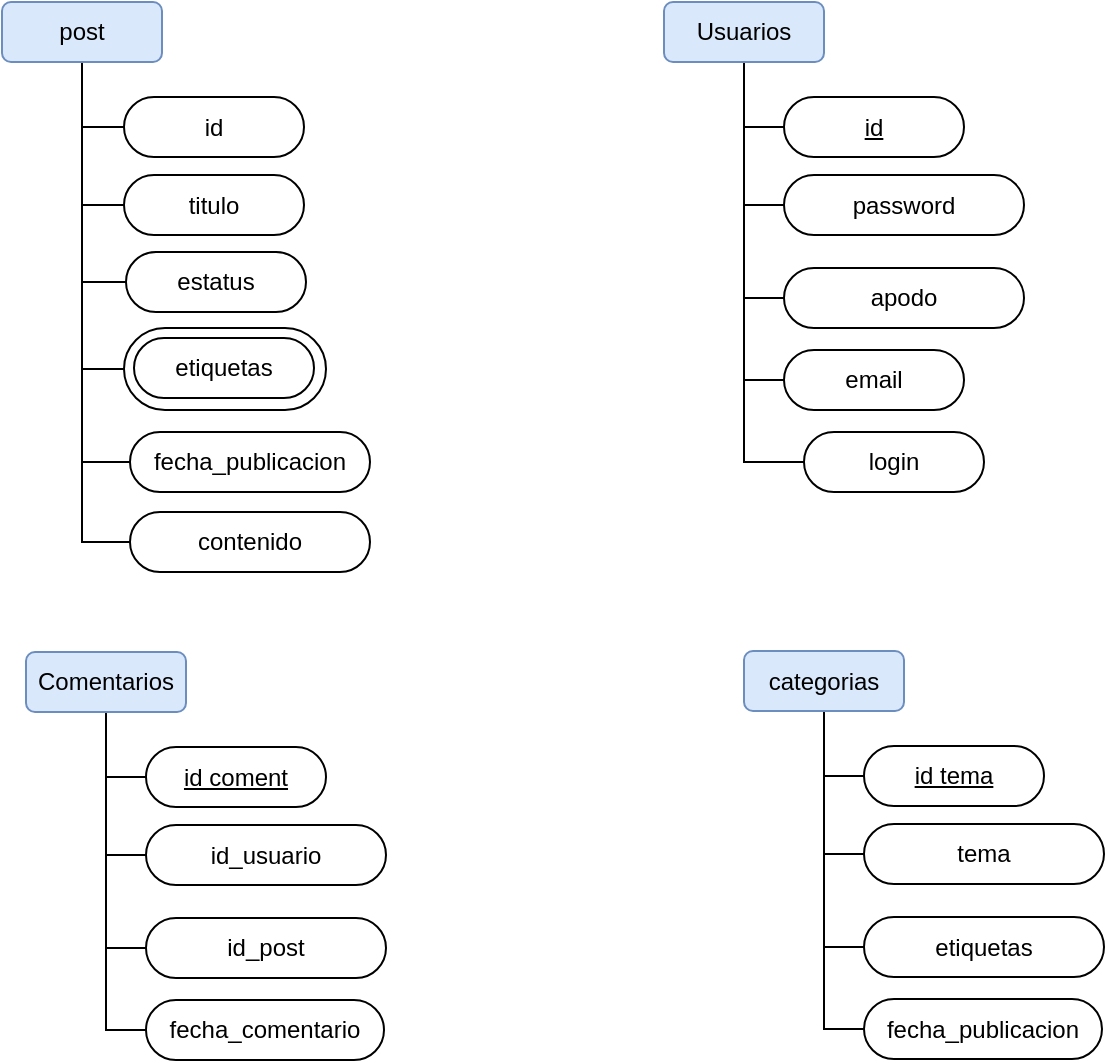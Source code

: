 <mxfile version="12.2.4" pages="2"><diagram id="hnIcOpeTPMADxksRnIhB" name="platzi-blog"><mxGraphModel dx="960" dy="397" grid="1" gridSize="10" guides="1" tooltips="1" connect="1" arrows="1" fold="1" page="1" pageScale="1" pageWidth="827" pageHeight="1169" math="0" shadow="0"><root><mxCell id="0"/><mxCell id="1" parent="0"/><mxCell id="39" style="edgeStyle=orthogonalEdgeStyle;rounded=0;orthogonalLoop=1;jettySize=auto;html=1;entryX=1;entryY=0.5;entryDx=0;entryDy=0;endArrow=none;endFill=0;" parent="1" source="2" target="5" edge="1"><mxGeometry relative="1" as="geometry"/></mxCell><mxCell id="40" style="edgeStyle=orthogonalEdgeStyle;rounded=0;orthogonalLoop=1;jettySize=auto;html=1;entryX=1;entryY=0.5;entryDx=0;entryDy=0;endArrow=none;endFill=0;" parent="1" source="2" target="4" edge="1"><mxGeometry relative="1" as="geometry"/></mxCell><mxCell id="41" style="edgeStyle=orthogonalEdgeStyle;rounded=0;orthogonalLoop=1;jettySize=auto;html=1;entryX=1;entryY=0.5;entryDx=0;entryDy=0;endArrow=none;endFill=0;" parent="1" source="2" target="10" edge="1"><mxGeometry relative="1" as="geometry"/></mxCell><mxCell id="42" style="edgeStyle=orthogonalEdgeStyle;rounded=0;orthogonalLoop=1;jettySize=auto;html=1;entryX=1;entryY=0.5;entryDx=0;entryDy=0;endArrow=none;endFill=0;" parent="1" source="2" target="6" edge="1"><mxGeometry relative="1" as="geometry"/></mxCell><mxCell id="43" style="edgeStyle=orthogonalEdgeStyle;rounded=0;orthogonalLoop=1;jettySize=auto;html=1;entryX=1;entryY=0.5;entryDx=0;entryDy=0;endArrow=none;endFill=0;" parent="1" source="2" target="3" edge="1"><mxGeometry relative="1" as="geometry"/></mxCell><mxCell id="44" style="edgeStyle=orthogonalEdgeStyle;rounded=0;orthogonalLoop=1;jettySize=auto;html=1;entryX=1;entryY=0.5;entryDx=0;entryDy=0;endArrow=none;endFill=0;" parent="1" source="2" target="9" edge="1"><mxGeometry relative="1" as="geometry"/></mxCell><mxCell id="2" value="post" style="rounded=1;whiteSpace=wrap;html=1;fillColor=#dae8fc;strokeColor=#6c8ebf;" parent="1" vertex="1"><mxGeometry x="109" y="35" width="80" height="30" as="geometry"/></mxCell><mxCell id="4" value="fecha_publicacion" style="rounded=1;whiteSpace=wrap;html=1;glass=0;shadow=0;gradientColor=none;labelBorderColor=none;direction=west;perimeterSpacing=0;arcSize=50;" parent="1" vertex="1"><mxGeometry x="173" y="250" width="120" height="30" as="geometry"/></mxCell><mxCell id="5" value="contenido" style="rounded=1;whiteSpace=wrap;html=1;glass=0;shadow=0;gradientColor=none;labelBorderColor=none;direction=west;perimeterSpacing=0;arcSize=50;" parent="1" vertex="1"><mxGeometry x="173" y="290" width="120" height="30" as="geometry"/></mxCell><mxCell id="6" value="estatus" style="rounded=1;whiteSpace=wrap;html=1;glass=0;shadow=0;gradientColor=none;labelBorderColor=none;direction=west;perimeterSpacing=0;arcSize=50;" parent="1" vertex="1"><mxGeometry x="171" y="160" width="90" height="30" as="geometry"/></mxCell><mxCell id="9" value="id" style="rounded=1;whiteSpace=wrap;html=1;glass=0;shadow=0;gradientColor=none;labelBorderColor=none;direction=west;perimeterSpacing=0;arcSize=50;" parent="1" vertex="1"><mxGeometry x="170" y="82.5" width="90" height="30" as="geometry"/></mxCell><mxCell id="11" value="" style="group" parent="1" vertex="1" connectable="0"><mxGeometry x="170" y="198" width="101" height="41" as="geometry"/></mxCell><mxCell id="7" value="etiquetas" style="rounded=1;whiteSpace=wrap;html=1;glass=0;shadow=0;gradientColor=none;labelBorderColor=none;direction=west;perimeterSpacing=0;arcSize=50;" parent="11" vertex="1"><mxGeometry x="5" y="5" width="90" height="30" as="geometry"/></mxCell><mxCell id="10" value="" style="rounded=1;whiteSpace=wrap;html=1;glass=0;shadow=0;gradientColor=none;labelBorderColor=none;direction=west;perimeterSpacing=0;arcSize=50;fillColor=none;" parent="11" vertex="1"><mxGeometry width="101" height="41" as="geometry"/></mxCell><mxCell id="45" style="edgeStyle=orthogonalEdgeStyle;rounded=0;orthogonalLoop=1;jettySize=auto;html=1;entryX=1;entryY=0.5;entryDx=0;entryDy=0;endArrow=none;endFill=0;" parent="1" source="18" target="20" edge="1"><mxGeometry relative="1" as="geometry"/></mxCell><mxCell id="46" style="edgeStyle=orthogonalEdgeStyle;rounded=0;orthogonalLoop=1;jettySize=auto;html=1;entryX=1;entryY=0.5;entryDx=0;entryDy=0;endArrow=none;endFill=0;" parent="1" source="18" target="26" edge="1"><mxGeometry relative="1" as="geometry"/></mxCell><mxCell id="47" style="edgeStyle=orthogonalEdgeStyle;rounded=0;orthogonalLoop=1;jettySize=auto;html=1;entryX=1;entryY=0.5;entryDx=0;entryDy=0;endArrow=none;endFill=0;" parent="1" source="18" target="24" edge="1"><mxGeometry relative="1" as="geometry"/></mxCell><mxCell id="48" style="edgeStyle=orthogonalEdgeStyle;rounded=0;orthogonalLoop=1;jettySize=auto;html=1;entryX=1;entryY=0.5;entryDx=0;entryDy=0;endArrow=none;endFill=0;" parent="1" source="18" target="22" edge="1"><mxGeometry relative="1" as="geometry"/></mxCell><mxCell id="49" style="edgeStyle=orthogonalEdgeStyle;rounded=0;orthogonalLoop=1;jettySize=auto;html=1;entryX=1;entryY=0.5;entryDx=0;entryDy=0;endArrow=none;endFill=0;" parent="1" source="18" target="28" edge="1"><mxGeometry relative="1" as="geometry"/></mxCell><mxCell id="18" value="Usuarios" style="rounded=1;whiteSpace=wrap;html=1;fillColor=#dae8fc;strokeColor=#6c8ebf;" parent="1" vertex="1"><mxGeometry x="440" y="35" width="80" height="30" as="geometry"/></mxCell><mxCell id="20" value="login" style="rounded=1;whiteSpace=wrap;html=1;glass=0;shadow=0;gradientColor=none;labelBorderColor=none;direction=west;perimeterSpacing=0;arcSize=50;" parent="1" vertex="1"><mxGeometry x="510" y="250" width="90" height="30" as="geometry"/></mxCell><mxCell id="22" value="password" style="rounded=1;whiteSpace=wrap;html=1;glass=0;shadow=0;gradientColor=none;labelBorderColor=none;direction=west;perimeterSpacing=0;arcSize=50;" parent="1" vertex="1"><mxGeometry x="500" y="121.5" width="120" height="30" as="geometry"/></mxCell><mxCell id="24" value="apodo" style="rounded=1;whiteSpace=wrap;html=1;glass=0;shadow=0;gradientColor=none;labelBorderColor=none;direction=west;perimeterSpacing=0;arcSize=50;" parent="1" vertex="1"><mxGeometry x="500" y="168" width="120" height="30" as="geometry"/></mxCell><mxCell id="26" value="email" style="rounded=1;whiteSpace=wrap;html=1;glass=0;shadow=0;gradientColor=none;labelBorderColor=none;direction=west;perimeterSpacing=0;arcSize=50;" parent="1" vertex="1"><mxGeometry x="500" y="209" width="90" height="30" as="geometry"/></mxCell><mxCell id="28" value="&lt;u&gt;id&lt;/u&gt;" style="rounded=1;whiteSpace=wrap;html=1;glass=0;shadow=0;gradientColor=none;labelBorderColor=none;direction=west;perimeterSpacing=0;arcSize=50;" parent="1" vertex="1"><mxGeometry x="500" y="82.5" width="90" height="30" as="geometry"/></mxCell><mxCell id="3" value="titulo" style="rounded=1;whiteSpace=wrap;html=1;glass=0;shadow=0;gradientColor=none;labelBorderColor=none;direction=west;perimeterSpacing=0;arcSize=50;" parent="1" vertex="1"><mxGeometry x="170" y="121.5" width="90" height="30" as="geometry"/></mxCell><mxCell id="51" style="edgeStyle=orthogonalEdgeStyle;rounded=0;orthogonalLoop=1;jettySize=auto;html=1;entryX=1;entryY=0.5;entryDx=0;entryDy=0;endArrow=none;endFill=0;" parent="1" source="55" target="59" edge="1"><mxGeometry relative="1" as="geometry"/></mxCell><mxCell id="52" style="edgeStyle=orthogonalEdgeStyle;rounded=0;orthogonalLoop=1;jettySize=auto;html=1;entryX=1;entryY=0.5;entryDx=0;entryDy=0;endArrow=none;endFill=0;" parent="1" source="55" target="58" edge="1"><mxGeometry relative="1" as="geometry"/></mxCell><mxCell id="53" style="edgeStyle=orthogonalEdgeStyle;rounded=0;orthogonalLoop=1;jettySize=auto;html=1;entryX=1;entryY=0.5;entryDx=0;entryDy=0;endArrow=none;endFill=0;" parent="1" source="55" target="57" edge="1"><mxGeometry relative="1" as="geometry"/></mxCell><mxCell id="54" style="edgeStyle=orthogonalEdgeStyle;rounded=0;orthogonalLoop=1;jettySize=auto;html=1;entryX=1;entryY=0.5;entryDx=0;entryDy=0;endArrow=none;endFill=0;" parent="1" source="55" target="60" edge="1"><mxGeometry relative="1" as="geometry"/></mxCell><mxCell id="55" value="Comentarios" style="rounded=1;whiteSpace=wrap;html=1;fillColor=#dae8fc;strokeColor=#6c8ebf;" parent="1" vertex="1"><mxGeometry x="121" y="360" width="80" height="30" as="geometry"/></mxCell><mxCell id="57" value="id_usuario" style="rounded=1;whiteSpace=wrap;html=1;glass=0;shadow=0;gradientColor=none;labelBorderColor=none;direction=west;perimeterSpacing=0;arcSize=50;" parent="1" vertex="1"><mxGeometry x="181" y="446.5" width="120" height="30" as="geometry"/></mxCell><mxCell id="58" value="id_post" style="rounded=1;whiteSpace=wrap;html=1;glass=0;shadow=0;gradientColor=none;labelBorderColor=none;direction=west;perimeterSpacing=0;arcSize=50;" parent="1" vertex="1"><mxGeometry x="181" y="493" width="120" height="30" as="geometry"/></mxCell><mxCell id="59" value="fecha_comentario" style="rounded=1;whiteSpace=wrap;html=1;glass=0;shadow=0;gradientColor=none;labelBorderColor=none;direction=west;perimeterSpacing=0;arcSize=50;" parent="1" vertex="1"><mxGeometry x="181" y="534" width="119" height="30" as="geometry"/></mxCell><mxCell id="60" value="&lt;u&gt;id coment&lt;/u&gt;" style="rounded=1;whiteSpace=wrap;html=1;glass=0;shadow=0;gradientColor=none;labelBorderColor=none;direction=west;perimeterSpacing=0;arcSize=50;" parent="1" vertex="1"><mxGeometry x="181" y="407.5" width="90" height="30" as="geometry"/></mxCell><mxCell id="72" style="edgeStyle=orthogonalEdgeStyle;rounded=0;orthogonalLoop=1;jettySize=auto;html=1;entryX=1;entryY=0.5;entryDx=0;entryDy=0;endArrow=none;endFill=0;" parent="1" source="76" target="79" edge="1"><mxGeometry relative="1" as="geometry"/></mxCell><mxCell id="73" style="edgeStyle=orthogonalEdgeStyle;rounded=0;orthogonalLoop=1;jettySize=auto;html=1;entryX=1;entryY=0.5;entryDx=0;entryDy=0;endArrow=none;endFill=0;" parent="1" source="76" target="78" edge="1"><mxGeometry relative="1" as="geometry"/></mxCell><mxCell id="74" style="edgeStyle=orthogonalEdgeStyle;rounded=0;orthogonalLoop=1;jettySize=auto;html=1;entryX=1;entryY=0.5;entryDx=0;entryDy=0;endArrow=none;endFill=0;" parent="1" source="76" target="77" edge="1"><mxGeometry relative="1" as="geometry"/></mxCell><mxCell id="75" style="edgeStyle=orthogonalEdgeStyle;rounded=0;orthogonalLoop=1;jettySize=auto;html=1;entryX=1;entryY=0.5;entryDx=0;entryDy=0;endArrow=none;endFill=0;" parent="1" source="76" target="80" edge="1"><mxGeometry relative="1" as="geometry"/></mxCell><mxCell id="76" value="categorias" style="rounded=1;whiteSpace=wrap;html=1;fillColor=#dae8fc;strokeColor=#6c8ebf;" parent="1" vertex="1"><mxGeometry x="480" y="359.5" width="80" height="30" as="geometry"/></mxCell><mxCell id="77" value="tema" style="rounded=1;whiteSpace=wrap;html=1;glass=0;shadow=0;gradientColor=none;labelBorderColor=none;direction=west;perimeterSpacing=0;arcSize=50;" parent="1" vertex="1"><mxGeometry x="540" y="446" width="120" height="30" as="geometry"/></mxCell><mxCell id="78" value="etiquetas" style="rounded=1;whiteSpace=wrap;html=1;glass=0;shadow=0;gradientColor=none;labelBorderColor=none;direction=west;perimeterSpacing=0;arcSize=50;" parent="1" vertex="1"><mxGeometry x="540" y="492.5" width="120" height="30" as="geometry"/></mxCell><mxCell id="79" value="fecha_publicacion" style="rounded=1;whiteSpace=wrap;html=1;glass=0;shadow=0;gradientColor=none;labelBorderColor=none;direction=west;perimeterSpacing=0;arcSize=50;" parent="1" vertex="1"><mxGeometry x="540" y="533.5" width="119" height="30" as="geometry"/></mxCell><mxCell id="80" value="&lt;u&gt;id tema&lt;/u&gt;" style="rounded=1;whiteSpace=wrap;html=1;glass=0;shadow=0;gradientColor=none;labelBorderColor=none;direction=west;perimeterSpacing=0;arcSize=50;" parent="1" vertex="1"><mxGeometry x="540" y="407" width="90" height="30" as="geometry"/></mxCell></root></mxGraphModel></diagram><diagram name="proyecto_Jugadores" id="UWkgFv1mblgFrPoKbyWb"><mxGraphModel dx="960" dy="1566" grid="1" gridSize="10" guides="1" tooltips="1" connect="1" arrows="1" fold="1" page="1" pageScale="1" pageWidth="827" pageHeight="1169" math="0" shadow="0"><root><mxCell id="XOhopefGRscXoGHSn8uZ-0"/><mxCell id="XOhopefGRscXoGHSn8uZ-1" parent="XOhopefGRscXoGHSn8uZ-0"/><mxCell id="uEQkimsQ2oWDAEH3bPdE-4" style="edgeStyle=orthogonalEdgeStyle;rounded=0;orthogonalLoop=1;jettySize=auto;html=1;entryX=0;entryY=0.5;entryDx=0;entryDy=0;fontSize=10;" parent="XOhopefGRscXoGHSn8uZ-1" source="XOhopefGRscXoGHSn8uZ-8" target="uEQkimsQ2oWDAEH3bPdE-3" edge="1"><mxGeometry relative="1" as="geometry"/></mxCell><mxCell id="uEQkimsQ2oWDAEH3bPdE-10" style="edgeStyle=orthogonalEdgeStyle;rounded=0;orthogonalLoop=1;jettySize=auto;html=1;entryX=0.5;entryY=1;entryDx=0;entryDy=0;fontSize=10;" parent="XOhopefGRscXoGHSn8uZ-1" source="XOhopefGRscXoGHSn8uZ-8" target="uEQkimsQ2oWDAEH3bPdE-8" edge="1"><mxGeometry relative="1" as="geometry"/></mxCell><mxCell id="uEQkimsQ2oWDAEH3bPdE-44" style="edgeStyle=orthogonalEdgeStyle;rounded=0;orthogonalLoop=1;jettySize=auto;html=1;entryX=1;entryY=0.5;entryDx=0;entryDy=0;fontSize=10;" parent="XOhopefGRscXoGHSn8uZ-1" source="XOhopefGRscXoGHSn8uZ-8" target="uEQkimsQ2oWDAEH3bPdE-41" edge="1"><mxGeometry relative="1" as="geometry"/></mxCell><mxCell id="uEQkimsQ2oWDAEH3bPdE-45" style="edgeStyle=orthogonalEdgeStyle;rounded=0;orthogonalLoop=1;jettySize=auto;html=1;entryX=1;entryY=0.5;entryDx=0;entryDy=0;fontSize=10;" parent="XOhopefGRscXoGHSn8uZ-1" source="XOhopefGRscXoGHSn8uZ-8" target="uEQkimsQ2oWDAEH3bPdE-40" edge="1"><mxGeometry relative="1" as="geometry"/></mxCell><mxCell id="uEQkimsQ2oWDAEH3bPdE-46" style="edgeStyle=orthogonalEdgeStyle;rounded=0;orthogonalLoop=1;jettySize=auto;html=1;entryX=1;entryY=0.5;entryDx=0;entryDy=0;fontSize=10;" parent="XOhopefGRscXoGHSn8uZ-1" source="XOhopefGRscXoGHSn8uZ-8" target="uEQkimsQ2oWDAEH3bPdE-42" edge="1"><mxGeometry relative="1" as="geometry"/></mxCell><mxCell id="uEQkimsQ2oWDAEH3bPdE-47" style="edgeStyle=orthogonalEdgeStyle;rounded=0;orthogonalLoop=1;jettySize=auto;html=1;entryX=1;entryY=0.5;entryDx=0;entryDy=0;fontSize=10;" parent="XOhopefGRscXoGHSn8uZ-1" source="XOhopefGRscXoGHSn8uZ-8" target="uEQkimsQ2oWDAEH3bPdE-43" edge="1"><mxGeometry relative="1" as="geometry"/></mxCell><mxCell id="XOhopefGRscXoGHSn8uZ-8" value="Jugador" style="rounded=1;whiteSpace=wrap;html=1;fillColor=#dae8fc;strokeColor=#6c8ebf;" parent="XOhopefGRscXoGHSn8uZ-1" vertex="1"><mxGeometry x="311" y="228" width="80" height="30" as="geometry"/></mxCell><mxCell id="XOhopefGRscXoGHSn8uZ-13" value="" style="group" parent="XOhopefGRscXoGHSn8uZ-1" vertex="1" connectable="0"><mxGeometry x="107" y="543" width="101" height="41" as="geometry"/></mxCell><mxCell id="XOhopefGRscXoGHSn8uZ-14" value="etiquetas" style="rounded=1;whiteSpace=wrap;html=1;glass=0;shadow=0;gradientColor=none;labelBorderColor=none;direction=west;perimeterSpacing=0;arcSize=50;" parent="XOhopefGRscXoGHSn8uZ-13" vertex="1"><mxGeometry x="5" y="5" width="90" height="30" as="geometry"/></mxCell><mxCell id="XOhopefGRscXoGHSn8uZ-15" value="" style="rounded=1;whiteSpace=wrap;html=1;glass=0;shadow=0;gradientColor=none;labelBorderColor=none;direction=west;perimeterSpacing=0;arcSize=50;fillColor=none;" parent="XOhopefGRscXoGHSn8uZ-13" vertex="1"><mxGeometry width="101" height="41" as="geometry"/></mxCell><mxCell id="uEQkimsQ2oWDAEH3bPdE-26" style="edgeStyle=orthogonalEdgeStyle;rounded=0;orthogonalLoop=1;jettySize=auto;html=1;entryX=1;entryY=0.5;entryDx=0;entryDy=0;fontSize=10;" parent="XOhopefGRscXoGHSn8uZ-1" source="XOhopefGRscXoGHSn8uZ-21" target="uEQkimsQ2oWDAEH3bPdE-23" edge="1"><mxGeometry relative="1" as="geometry"/></mxCell><mxCell id="uEQkimsQ2oWDAEH3bPdE-49" style="edgeStyle=orthogonalEdgeStyle;rounded=0;orthogonalLoop=1;jettySize=auto;html=1;entryX=1;entryY=0.5;entryDx=0;entryDy=0;fontSize=10;" parent="XOhopefGRscXoGHSn8uZ-1" source="XOhopefGRscXoGHSn8uZ-21" target="uEQkimsQ2oWDAEH3bPdE-48" edge="1"><mxGeometry relative="1" as="geometry"/></mxCell><mxCell id="uEQkimsQ2oWDAEH3bPdE-59" style="edgeStyle=orthogonalEdgeStyle;rounded=0;orthogonalLoop=1;jettySize=auto;html=1;entryX=0.5;entryY=1;entryDx=0;entryDy=0;fontSize=10;" parent="XOhopefGRscXoGHSn8uZ-1" source="XOhopefGRscXoGHSn8uZ-21" target="uEQkimsQ2oWDAEH3bPdE-58" edge="1"><mxGeometry relative="1" as="geometry"/></mxCell><mxCell id="XOhopefGRscXoGHSn8uZ-21" value="Torneos" style="rounded=1;whiteSpace=wrap;html=1;fillColor=#dae8fc;strokeColor=#6c8ebf;" parent="XOhopefGRscXoGHSn8uZ-1" vertex="1"><mxGeometry x="739" y="228" width="80" height="30" as="geometry"/></mxCell><mxCell id="XOhopefGRscXoGHSn8uZ-26" value="nombre_posicion" style="rounded=1;whiteSpace=wrap;html=1;glass=0;shadow=0;gradientColor=none;labelBorderColor=none;direction=west;perimeterSpacing=0;arcSize=50;" parent="XOhopefGRscXoGHSn8uZ-1" vertex="1"><mxGeometry x="504" y="45" width="100" height="22" as="geometry"/></mxCell><mxCell id="uEQkimsQ2oWDAEH3bPdE-38" style="edgeStyle=orthogonalEdgeStyle;rounded=0;orthogonalLoop=1;jettySize=auto;html=1;entryX=1;entryY=0.5;entryDx=0;entryDy=0;fontSize=10;" parent="XOhopefGRscXoGHSn8uZ-1" source="O827rFxlx7O_CDcFfQ-d-6" target="uEQkimsQ2oWDAEH3bPdE-37" edge="1"><mxGeometry relative="1" as="geometry"/></mxCell><mxCell id="uEQkimsQ2oWDAEH3bPdE-54" style="edgeStyle=orthogonalEdgeStyle;rounded=0;orthogonalLoop=1;jettySize=auto;html=1;entryX=0;entryY=0.5;entryDx=0;entryDy=0;fontSize=10;" parent="XOhopefGRscXoGHSn8uZ-1" source="O827rFxlx7O_CDcFfQ-d-6" target="uEQkimsQ2oWDAEH3bPdE-53" edge="1"><mxGeometry relative="1" as="geometry"/></mxCell><mxCell id="O827rFxlx7O_CDcFfQ-d-6" value="Escuela" style="rounded=1;whiteSpace=wrap;html=1;fillColor=#dae8fc;strokeColor=#6c8ebf;" parent="XOhopefGRscXoGHSn8uZ-1" vertex="1"><mxGeometry x="504" y="363" width="80" height="30" as="geometry"/></mxCell><mxCell id="uEQkimsQ2oWDAEH3bPdE-66" style="edgeStyle=orthogonalEdgeStyle;rounded=0;orthogonalLoop=1;jettySize=auto;html=1;entryX=0;entryY=0.5;entryDx=0;entryDy=0;fontSize=10;" parent="XOhopefGRscXoGHSn8uZ-1" source="O827rFxlx7O_CDcFfQ-d-15" target="uEQkimsQ2oWDAEH3bPdE-71" edge="1"><mxGeometry relative="1" as="geometry"/></mxCell><mxCell id="O827rFxlx7O_CDcFfQ-d-15" value="Partidos" style="rounded=1;whiteSpace=wrap;html=1;fillColor=#dae8fc;strokeColor=#6c8ebf;" parent="XOhopefGRscXoGHSn8uZ-1" vertex="1"><mxGeometry x="739" y="46" width="80" height="30" as="geometry"/></mxCell><mxCell id="uEQkimsQ2oWDAEH3bPdE-27" style="edgeStyle=orthogonalEdgeStyle;rounded=0;orthogonalLoop=1;jettySize=auto;html=1;entryX=1;entryY=0.5;entryDx=0;entryDy=0;fontSize=10;" parent="XOhopefGRscXoGHSn8uZ-1" source="O827rFxlx7O_CDcFfQ-d-16" target="XOhopefGRscXoGHSn8uZ-26" edge="1"><mxGeometry relative="1" as="geometry"/></mxCell><mxCell id="O827rFxlx7O_CDcFfQ-d-16" value="Posicion" style="rounded=1;whiteSpace=wrap;html=1;fillColor=#dae8fc;strokeColor=#6c8ebf;" parent="XOhopefGRscXoGHSn8uZ-1" vertex="1"><mxGeometry x="504" y="135" width="80" height="30" as="geometry"/></mxCell><mxCell id="uEQkimsQ2oWDAEH3bPdE-20" style="edgeStyle=orthogonalEdgeStyle;rounded=0;orthogonalLoop=1;jettySize=auto;html=1;entryX=1;entryY=0.5;entryDx=0;entryDy=0;fontSize=10;" parent="XOhopefGRscXoGHSn8uZ-1" source="O827rFxlx7O_CDcFfQ-d-17" target="uEQkimsQ2oWDAEH3bPdE-19" edge="1"><mxGeometry relative="1" as="geometry"/></mxCell><mxCell id="O827rFxlx7O_CDcFfQ-d-17" value="test" style="rounded=1;whiteSpace=wrap;html=1;fillColor=#dae8fc;strokeColor=#6c8ebf;" parent="XOhopefGRscXoGHSn8uZ-1" vertex="1"><mxGeometry x="210" y="144" width="59" height="31" as="geometry"/></mxCell><mxCell id="FO1iV1WcodbGE7jUcFsK-0" value="Fisicos" style="rounded=1;whiteSpace=wrap;html=1;fillColor=#dae8fc;strokeColor=#6c8ebf;" parent="XOhopefGRscXoGHSn8uZ-1" vertex="1"><mxGeometry x="10" y="244" width="80" height="30" as="geometry"/></mxCell><mxCell id="FO1iV1WcodbGE7jUcFsK-1" value="Tacticos" style="rounded=1;whiteSpace=wrap;html=1;fillColor=#dae8fc;strokeColor=#6c8ebf;" parent="XOhopefGRscXoGHSn8uZ-1" vertex="1"><mxGeometry x="190" y="244" width="80" height="30" as="geometry"/></mxCell><mxCell id="uEQkimsQ2oWDAEH3bPdE-32" style="edgeStyle=orthogonalEdgeStyle;rounded=0;orthogonalLoop=1;jettySize=auto;html=1;entryX=1;entryY=0.5;entryDx=0;entryDy=0;fontSize=10;" parent="XOhopefGRscXoGHSn8uZ-1" source="FO1iV1WcodbGE7jUcFsK-2" target="uEQkimsQ2oWDAEH3bPdE-28" edge="1"><mxGeometry relative="1" as="geometry"/></mxCell><mxCell id="uEQkimsQ2oWDAEH3bPdE-33" style="edgeStyle=orthogonalEdgeStyle;rounded=0;orthogonalLoop=1;jettySize=auto;html=1;entryX=1;entryY=0.5;entryDx=0;entryDy=0;fontSize=10;" parent="XOhopefGRscXoGHSn8uZ-1" source="FO1iV1WcodbGE7jUcFsK-2" target="uEQkimsQ2oWDAEH3bPdE-30" edge="1"><mxGeometry relative="1" as="geometry"/></mxCell><mxCell id="uEQkimsQ2oWDAEH3bPdE-34" style="edgeStyle=orthogonalEdgeStyle;rounded=0;orthogonalLoop=1;jettySize=auto;html=1;entryX=1;entryY=0.5;entryDx=0;entryDy=0;fontSize=10;" parent="XOhopefGRscXoGHSn8uZ-1" source="FO1iV1WcodbGE7jUcFsK-2" target="uEQkimsQ2oWDAEH3bPdE-31" edge="1"><mxGeometry relative="1" as="geometry"/></mxCell><mxCell id="FO1iV1WcodbGE7jUcFsK-2" value="Historial Clinico" style="rounded=1;whiteSpace=wrap;html=1;fillColor=#dae8fc;strokeColor=#6c8ebf;" parent="XOhopefGRscXoGHSn8uZ-1" vertex="1"><mxGeometry x="301" y="30" width="100" height="30" as="geometry"/></mxCell><mxCell id="uEQkimsQ2oWDAEH3bPdE-2" style="edgeStyle=orthogonalEdgeStyle;rounded=0;orthogonalLoop=1;jettySize=auto;html=1;entryX=0.5;entryY=0;entryDx=0;entryDy=0;fontSize=10;exitX=0.5;exitY=1;exitDx=0;exitDy=0;" parent="XOhopefGRscXoGHSn8uZ-1" source="uEQkimsQ2oWDAEH3bPdE-3" target="O827rFxlx7O_CDcFfQ-d-6" edge="1"><mxGeometry relative="1" as="geometry"><Array as="points"><mxPoint x="544" y="300"/><mxPoint x="544" y="300"/></Array></mxGeometry></mxCell><mxCell id="UXJ1gvtLrF-Qq9PQocAa-0" value="1:1" style="text;html=1;resizable=0;points=[];align=center;verticalAlign=middle;labelBackgroundColor=#ffffff;fontSize=10;" parent="uEQkimsQ2oWDAEH3bPdE-2" vertex="1" connectable="0"><mxGeometry x="-0.417" y="-12" relative="1" as="geometry"><mxPoint x="12" y="20" as="offset"/></mxGeometry></mxCell><mxCell id="uEQkimsQ2oWDAEH3bPdE-5" style="edgeStyle=orthogonalEdgeStyle;rounded=0;orthogonalLoop=1;jettySize=auto;html=1;entryX=0;entryY=0.5;entryDx=0;entryDy=0;fontSize=10;" parent="XOhopefGRscXoGHSn8uZ-1" source="uEQkimsQ2oWDAEH3bPdE-3" target="XOhopefGRscXoGHSn8uZ-21" edge="1"><mxGeometry relative="1" as="geometry"/></mxCell><mxCell id="UXJ1gvtLrF-Qq9PQocAa-2" value="1:N" style="text;html=1;resizable=0;points=[];align=center;verticalAlign=middle;labelBackgroundColor=#ffffff;fontSize=10;" parent="uEQkimsQ2oWDAEH3bPdE-5" vertex="1" connectable="0"><mxGeometry x="-0.609" y="1" relative="1" as="geometry"><mxPoint x="94" as="offset"/></mxGeometry></mxCell><mxCell id="uEQkimsQ2oWDAEH3bPdE-56" style="edgeStyle=orthogonalEdgeStyle;rounded=0;orthogonalLoop=1;jettySize=auto;html=1;entryX=0.5;entryY=1;entryDx=0;entryDy=0;fontSize=10;" parent="XOhopefGRscXoGHSn8uZ-1" source="uEQkimsQ2oWDAEH3bPdE-3" target="O827rFxlx7O_CDcFfQ-d-16" edge="1"><mxGeometry relative="1" as="geometry"/></mxCell><mxCell id="UXJ1gvtLrF-Qq9PQocAa-1" value="1:N" style="text;html=1;resizable=0;points=[];align=center;verticalAlign=middle;labelBackgroundColor=#ffffff;fontSize=10;" parent="uEQkimsQ2oWDAEH3bPdE-56" vertex="1" connectable="0"><mxGeometry x="0.0" y="7" relative="1" as="geometry"><mxPoint x="7" y="7" as="offset"/></mxGeometry></mxCell><mxCell id="uEQkimsQ2oWDAEH3bPdE-3" value="tiene" style="rhombus;whiteSpace=wrap;html=1;fontSize=10;" parent="XOhopefGRscXoGHSn8uZ-1" vertex="1"><mxGeometry x="514" y="212" width="60" height="62" as="geometry"/></mxCell><mxCell id="uEQkimsQ2oWDAEH3bPdE-15" style="edgeStyle=orthogonalEdgeStyle;rounded=0;orthogonalLoop=1;jettySize=auto;html=1;entryX=0.5;entryY=1;entryDx=0;entryDy=0;fontSize=10;" parent="XOhopefGRscXoGHSn8uZ-1" source="uEQkimsQ2oWDAEH3bPdE-8" target="FO1iV1WcodbGE7jUcFsK-2" edge="1"><mxGeometry relative="1" as="geometry"/></mxCell><mxCell id="UXJ1gvtLrF-Qq9PQocAa-9" value="1:1" style="text;html=1;resizable=0;points=[];align=center;verticalAlign=middle;labelBackgroundColor=#ffffff;fontSize=10;" parent="uEQkimsQ2oWDAEH3bPdE-15" vertex="1" connectable="0"><mxGeometry x="0.003" y="2" relative="1" as="geometry"><mxPoint x="2" y="2" as="offset"/></mxGeometry></mxCell><mxCell id="uEQkimsQ2oWDAEH3bPdE-18" style="edgeStyle=orthogonalEdgeStyle;rounded=0;orthogonalLoop=1;jettySize=auto;html=1;fontSize=10;" parent="XOhopefGRscXoGHSn8uZ-1" source="uEQkimsQ2oWDAEH3bPdE-8" target="O827rFxlx7O_CDcFfQ-d-17" edge="1"><mxGeometry relative="1" as="geometry"/></mxCell><mxCell id="UXJ1gvtLrF-Qq9PQocAa-4" value="1:N" style="text;html=1;resizable=0;points=[];align=center;verticalAlign=middle;labelBackgroundColor=#ffffff;fontSize=10;" parent="uEQkimsQ2oWDAEH3bPdE-18" vertex="1" connectable="0"><mxGeometry x="0.218" y="1" relative="1" as="geometry"><mxPoint x="10" y="-2" as="offset"/></mxGeometry></mxCell><mxCell id="uEQkimsQ2oWDAEH3bPdE-8" value="tiene" style="rhombus;whiteSpace=wrap;html=1;fontSize=10;" parent="XOhopefGRscXoGHSn8uZ-1" vertex="1"><mxGeometry x="321" y="128.5" width="60" height="62" as="geometry"/></mxCell><mxCell id="uEQkimsQ2oWDAEH3bPdE-21" style="edgeStyle=orthogonalEdgeStyle;rounded=0;orthogonalLoop=1;jettySize=auto;html=1;entryX=0.5;entryY=0;entryDx=0;entryDy=0;fontSize=10;" parent="XOhopefGRscXoGHSn8uZ-1" source="uEQkimsQ2oWDAEH3bPdE-19" target="FO1iV1WcodbGE7jUcFsK-0" edge="1"><mxGeometry relative="1" as="geometry"><Array as="points"><mxPoint x="107" y="220"/><mxPoint x="50" y="220"/></Array></mxGeometry></mxCell><mxCell id="uEQkimsQ2oWDAEH3bPdE-22" style="edgeStyle=orthogonalEdgeStyle;rounded=0;orthogonalLoop=1;jettySize=auto;html=1;entryX=0.5;entryY=0;entryDx=0;entryDy=0;fontSize=10;" parent="XOhopefGRscXoGHSn8uZ-1" source="uEQkimsQ2oWDAEH3bPdE-19" target="FO1iV1WcodbGE7jUcFsK-1" edge="1"><mxGeometry relative="1" as="geometry"><Array as="points"><mxPoint x="107" y="220"/><mxPoint x="230" y="220"/></Array></mxGeometry></mxCell><mxCell id="UXJ1gvtLrF-Qq9PQocAa-7" style="edgeStyle=orthogonalEdgeStyle;rounded=0;orthogonalLoop=1;jettySize=auto;html=1;entryX=0.5;entryY=0;entryDx=0;entryDy=0;fontSize=10;" parent="XOhopefGRscXoGHSn8uZ-1" source="uEQkimsQ2oWDAEH3bPdE-19" target="UXJ1gvtLrF-Qq9PQocAa-6" edge="1"><mxGeometry relative="1" as="geometry"><Array as="points"><mxPoint x="107" y="220"/><mxPoint x="140" y="220"/></Array></mxGeometry></mxCell><mxCell id="UXJ1gvtLrF-Qq9PQocAa-8" value="1:N" style="text;html=1;resizable=0;points=[];align=center;verticalAlign=middle;labelBackgroundColor=#ffffff;fontSize=10;" parent="UXJ1gvtLrF-Qq9PQocAa-7" vertex="1" connectable="0"><mxGeometry x="-0.772" relative="1" as="geometry"><mxPoint as="offset"/></mxGeometry></mxCell><mxCell id="uEQkimsQ2oWDAEH3bPdE-19" value="tiene" style="rhombus;whiteSpace=wrap;html=1;fontSize=10;" parent="XOhopefGRscXoGHSn8uZ-1" vertex="1"><mxGeometry x="77" y="129.5" width="60" height="60" as="geometry"/></mxCell><mxCell id="uEQkimsQ2oWDAEH3bPdE-23" value="nombre_torneo" style="rounded=1;whiteSpace=wrap;html=1;glass=0;shadow=0;gradientColor=none;labelBorderColor=none;direction=west;perimeterSpacing=0;arcSize=50;" parent="XOhopefGRscXoGHSn8uZ-1" vertex="1"><mxGeometry x="881" y="228" width="100" height="22" as="geometry"/></mxCell><mxCell id="uEQkimsQ2oWDAEH3bPdE-24" value="minutos_jugados" style="rounded=1;whiteSpace=wrap;html=1;glass=0;shadow=0;gradientColor=none;labelBorderColor=none;direction=west;perimeterSpacing=0;arcSize=50;" parent="XOhopefGRscXoGHSn8uZ-1" vertex="1"><mxGeometry x="1014" y="-18" width="100" height="19" as="geometry"/></mxCell><mxCell id="uEQkimsQ2oWDAEH3bPdE-28" value="fecha_ingreso" style="rounded=1;whiteSpace=wrap;html=1;glass=0;shadow=0;gradientColor=none;labelBorderColor=none;direction=west;perimeterSpacing=0;arcSize=50;" parent="XOhopefGRscXoGHSn8uZ-1" vertex="1"><mxGeometry x="373" y="-20" width="89" height="20" as="geometry"/></mxCell><mxCell id="uEQkimsQ2oWDAEH3bPdE-30" value="fecha_salida" style="rounded=1;whiteSpace=wrap;html=1;glass=0;shadow=0;gradientColor=none;labelBorderColor=none;direction=west;perimeterSpacing=0;arcSize=50;" parent="XOhopefGRscXoGHSn8uZ-1" vertex="1"><mxGeometry x="372.5" y="-50" width="89" height="20" as="geometry"/></mxCell><mxCell id="uEQkimsQ2oWDAEH3bPdE-31" value="tipo_lesion" style="rounded=1;whiteSpace=wrap;html=1;glass=0;shadow=0;gradientColor=none;labelBorderColor=none;direction=west;perimeterSpacing=0;arcSize=50;" parent="XOhopefGRscXoGHSn8uZ-1" vertex="1"><mxGeometry x="371.5" y="-80" width="89" height="20" as="geometry"/></mxCell><mxCell id="uEQkimsQ2oWDAEH3bPdE-35" value="minutos" style="rounded=1;whiteSpace=wrap;html=1;glass=0;shadow=0;gradientColor=none;labelBorderColor=none;direction=west;perimeterSpacing=0;arcSize=50;" parent="XOhopefGRscXoGHSn8uZ-1" vertex="1"><mxGeometry x="1014" y="40" width="100" height="19" as="geometry"/></mxCell><mxCell id="uEQkimsQ2oWDAEH3bPdE-37" value="nombre_escuela" style="rounded=1;whiteSpace=wrap;html=1;glass=0;shadow=0;gradientColor=none;labelBorderColor=none;direction=west;perimeterSpacing=0;arcSize=50;" parent="XOhopefGRscXoGHSn8uZ-1" vertex="1"><mxGeometry x="566" y="410" width="100" height="22" as="geometry"/></mxCell><mxCell id="uEQkimsQ2oWDAEH3bPdE-40" value="nombre" style="rounded=1;whiteSpace=wrap;html=1;glass=0;shadow=0;gradientColor=none;labelBorderColor=none;direction=west;perimeterSpacing=0;arcSize=50;" parent="XOhopefGRscXoGHSn8uZ-1" vertex="1"><mxGeometry x="373" y="300" width="56" height="20" as="geometry"/></mxCell><mxCell id="uEQkimsQ2oWDAEH3bPdE-41" value="&lt;u&gt;id&lt;/u&gt;" style="rounded=1;whiteSpace=wrap;html=1;glass=0;shadow=0;gradientColor=none;labelBorderColor=none;direction=west;perimeterSpacing=0;arcSize=50;" parent="XOhopefGRscXoGHSn8uZ-1" vertex="1"><mxGeometry x="372" y="274" width="56" height="20" as="geometry"/></mxCell><mxCell id="uEQkimsQ2oWDAEH3bPdE-42" value="peso" style="rounded=1;whiteSpace=wrap;html=1;glass=0;shadow=0;gradientColor=none;labelBorderColor=none;direction=west;perimeterSpacing=0;arcSize=50;" parent="XOhopefGRscXoGHSn8uZ-1" vertex="1"><mxGeometry x="374" y="326" width="56" height="20" as="geometry"/></mxCell><mxCell id="uEQkimsQ2oWDAEH3bPdE-43" value="altura" style="rounded=1;whiteSpace=wrap;html=1;glass=0;shadow=0;gradientColor=none;labelBorderColor=none;direction=west;perimeterSpacing=0;arcSize=50;" parent="XOhopefGRscXoGHSn8uZ-1" vertex="1"><mxGeometry x="376" y="353" width="56" height="20" as="geometry"/></mxCell><mxCell id="uEQkimsQ2oWDAEH3bPdE-48" value="tipo_torneo" style="rounded=1;whiteSpace=wrap;html=1;glass=0;shadow=0;gradientColor=none;labelBorderColor=none;direction=west;perimeterSpacing=0;arcSize=50;" parent="XOhopefGRscXoGHSn8uZ-1" vertex="1"><mxGeometry x="881" y="258" width="78" height="22" as="geometry"/></mxCell><mxCell id="uEQkimsQ2oWDAEH3bPdE-57" style="edgeStyle=orthogonalEdgeStyle;rounded=0;orthogonalLoop=1;jettySize=auto;html=1;entryX=0.5;entryY=1;entryDx=0;entryDy=0;fontSize=10;" parent="XOhopefGRscXoGHSn8uZ-1" source="uEQkimsQ2oWDAEH3bPdE-53" target="XOhopefGRscXoGHSn8uZ-21" edge="1"><mxGeometry relative="1" as="geometry"/></mxCell><mxCell id="UXJ1gvtLrF-Qq9PQocAa-3" value="1:N" style="text;html=1;resizable=0;points=[];align=center;verticalAlign=middle;labelBackgroundColor=#ffffff;fontSize=10;" parent="uEQkimsQ2oWDAEH3bPdE-57" vertex="1" connectable="0"><mxGeometry x="-0.184" y="-1" relative="1" as="geometry"><mxPoint as="offset"/></mxGeometry></mxCell><mxCell id="uEQkimsQ2oWDAEH3bPdE-53" value="tiene" style="rhombus;whiteSpace=wrap;html=1;fontSize=10;" parent="XOhopefGRscXoGHSn8uZ-1" vertex="1"><mxGeometry x="760" y="356" width="38" height="43" as="geometry"/></mxCell><mxCell id="uEQkimsQ2oWDAEH3bPdE-60" style="edgeStyle=orthogonalEdgeStyle;rounded=0;orthogonalLoop=1;jettySize=auto;html=1;entryX=0.5;entryY=1;entryDx=0;entryDy=0;fontSize=10;" parent="XOhopefGRscXoGHSn8uZ-1" source="uEQkimsQ2oWDAEH3bPdE-58" target="O827rFxlx7O_CDcFfQ-d-15" edge="1"><mxGeometry relative="1" as="geometry"/></mxCell><mxCell id="UXJ1gvtLrF-Qq9PQocAa-10" value="1:N" style="text;html=1;resizable=0;points=[];align=center;verticalAlign=middle;labelBackgroundColor=#ffffff;fontSize=10;" parent="uEQkimsQ2oWDAEH3bPdE-60" vertex="1" connectable="0"><mxGeometry x="-0.254" y="2" relative="1" as="geometry"><mxPoint as="offset"/></mxGeometry></mxCell><mxCell id="uEQkimsQ2oWDAEH3bPdE-58" value="tiene" style="rhombus;whiteSpace=wrap;html=1;fontSize=10;" parent="XOhopefGRscXoGHSn8uZ-1" vertex="1"><mxGeometry x="749" y="124" width="60" height="62" as="geometry"/></mxCell><mxCell id="uEQkimsQ2oWDAEH3bPdE-61" value="tarjetas" style="rounded=1;whiteSpace=wrap;html=1;glass=0;shadow=0;gradientColor=none;labelBorderColor=none;direction=west;perimeterSpacing=0;arcSize=50;" parent="XOhopefGRscXoGHSn8uZ-1" vertex="1"><mxGeometry x="1014" y="11" width="100" height="19" as="geometry"/></mxCell><mxCell id="uEQkimsQ2oWDAEH3bPdE-68" style="edgeStyle=orthogonalEdgeStyle;rounded=0;orthogonalLoop=1;jettySize=auto;html=1;entryX=1;entryY=0.5;entryDx=0;entryDy=0;fontSize=10;" parent="XOhopefGRscXoGHSn8uZ-1" source="uEQkimsQ2oWDAEH3bPdE-63" target="uEQkimsQ2oWDAEH3bPdE-24" edge="1"><mxGeometry relative="1" as="geometry"/></mxCell><mxCell id="uEQkimsQ2oWDAEH3bPdE-69" style="edgeStyle=orthogonalEdgeStyle;rounded=0;orthogonalLoop=1;jettySize=auto;html=1;entryX=1;entryY=0.5;entryDx=0;entryDy=0;fontSize=10;" parent="XOhopefGRscXoGHSn8uZ-1" source="uEQkimsQ2oWDAEH3bPdE-63" target="uEQkimsQ2oWDAEH3bPdE-61" edge="1"><mxGeometry relative="1" as="geometry"/></mxCell><mxCell id="uEQkimsQ2oWDAEH3bPdE-70" style="edgeStyle=orthogonalEdgeStyle;rounded=0;orthogonalLoop=1;jettySize=auto;html=1;entryX=1;entryY=0.5;entryDx=0;entryDy=0;fontSize=10;" parent="XOhopefGRscXoGHSn8uZ-1" source="uEQkimsQ2oWDAEH3bPdE-63" target="uEQkimsQ2oWDAEH3bPdE-35" edge="1"><mxGeometry relative="1" as="geometry"/></mxCell><mxCell id="uEQkimsQ2oWDAEH3bPdE-63" value="registro" style="rounded=1;whiteSpace=wrap;html=1;glass=0;shadow=0;gradientColor=none;labelBorderColor=none;direction=west;perimeterSpacing=0;arcSize=50;" parent="XOhopefGRscXoGHSn8uZ-1" vertex="1"><mxGeometry x="876" y="11" width="70" height="19" as="geometry"/></mxCell><mxCell id="uEQkimsQ2oWDAEH3bPdE-72" style="edgeStyle=orthogonalEdgeStyle;rounded=0;orthogonalLoop=1;jettySize=auto;html=1;entryX=0.5;entryY=0;entryDx=0;entryDy=0;fontSize=10;" parent="XOhopefGRscXoGHSn8uZ-1" source="uEQkimsQ2oWDAEH3bPdE-71" target="uEQkimsQ2oWDAEH3bPdE-63" edge="1"><mxGeometry relative="1" as="geometry"/></mxCell><mxCell id="uEQkimsQ2oWDAEH3bPdE-71" value="tiene" style="rhombus;whiteSpace=wrap;html=1;fontSize=10;" parent="XOhopefGRscXoGHSn8uZ-1" vertex="1"><mxGeometry x="881.5" y="56" width="60" height="62" as="geometry"/></mxCell><mxCell id="UXJ1gvtLrF-Qq9PQocAa-6" value="Tecnicos" style="rounded=1;whiteSpace=wrap;html=1;fillColor=#dae8fc;strokeColor=#6c8ebf;" parent="XOhopefGRscXoGHSn8uZ-1" vertex="1"><mxGeometry x="100" y="243" width="80" height="30" as="geometry"/></mxCell></root></mxGraphModel></diagram></mxfile>